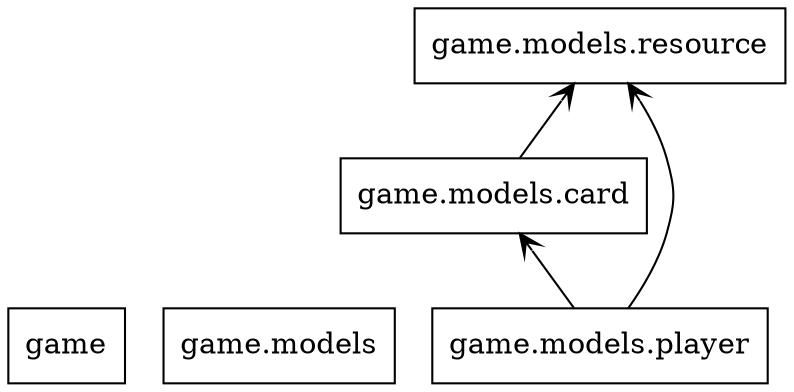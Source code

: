 digraph "packages" {
charset="utf-8"
rankdir=BT
"0" [label="game", shape="box"];
"1" [label="game.models", shape="box"];
"2" [label="game.models.card", shape="box"];
"3" [label="game.models.player", shape="box"];
"4" [label="game.models.resource", shape="box"];
"2" -> "4" [arrowhead="open", arrowtail="none"];
"3" -> "2" [arrowhead="open", arrowtail="none"];
"3" -> "4" [arrowhead="open", arrowtail="none"];
}
